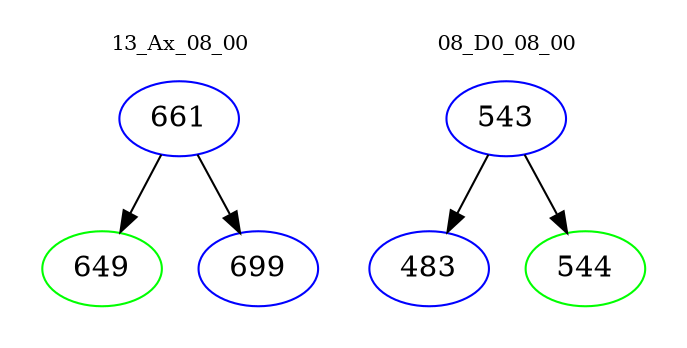 digraph{
subgraph cluster_0 {
color = white
label = "13_Ax_08_00";
fontsize=10;
T0_661 [label="661", color="blue"]
T0_661 -> T0_649 [color="black"]
T0_649 [label="649", color="green"]
T0_661 -> T0_699 [color="black"]
T0_699 [label="699", color="blue"]
}
subgraph cluster_1 {
color = white
label = "08_D0_08_00";
fontsize=10;
T1_543 [label="543", color="blue"]
T1_543 -> T1_483 [color="black"]
T1_483 [label="483", color="blue"]
T1_543 -> T1_544 [color="black"]
T1_544 [label="544", color="green"]
}
}
